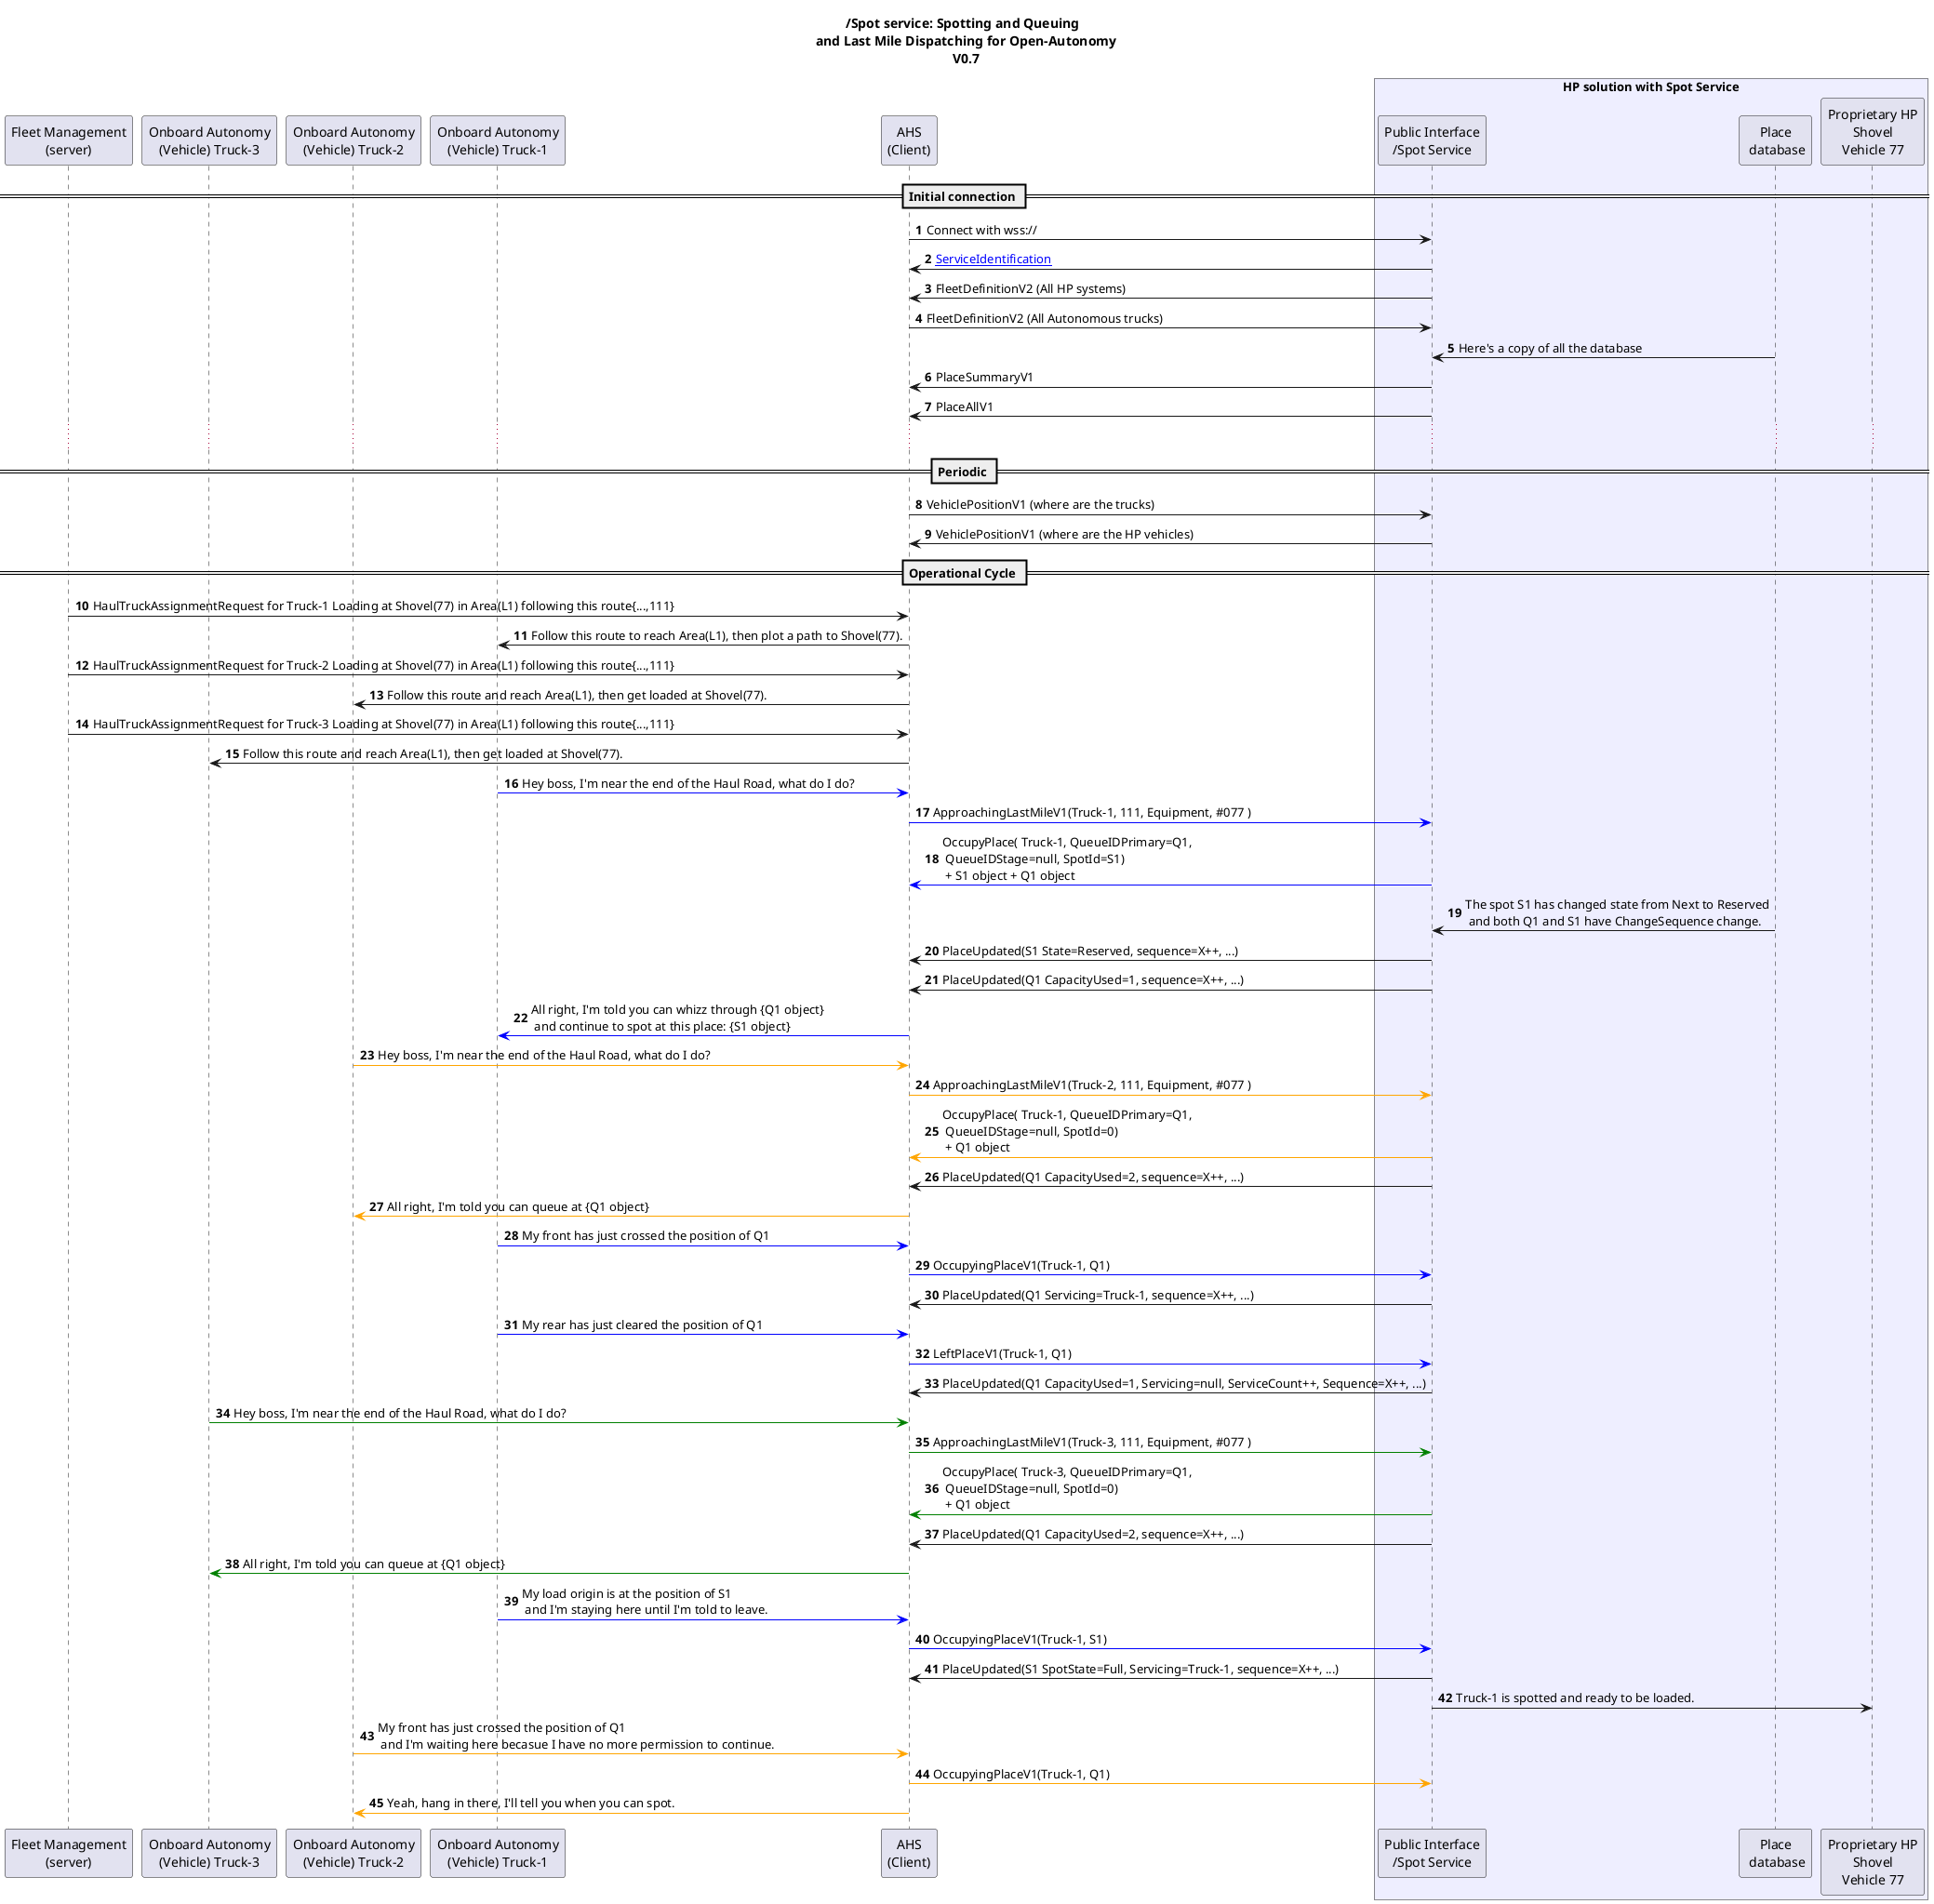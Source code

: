 
@startuml
title /Spot service: Spotting and Queuing \n and Last Mile Dispatching for Open-Autonomy\n V0.7


'V0.7 - Jan. 2023

	'Participant "Dispatcher\n(Person)" as dispatch
 	participant "Fleet Management\n(server)" as fms

	'participant "Public /Map service" as map
	participant "Onboard Autonomy\n(Vehicle) Truck-3" as uht3
	participant "Onboard Autonomy\n(Vehicle) Truck-2" as uht2
	participant "Onboard Autonomy\n(Vehicle) Truck-1" as uht1
	participant "AHS\n(Client)" as ahs

box "HP solution with Spot Service" #EEEEFF
  participant "Public Interface\n/Spot Service" as spot
	participant "Place\n database" as pdb
	'participant "Last Mile\nDispatching" as lmd
	participant "Proprietary HP\nShovel\nVehicle 77" as sho
end box



autonumber

== Initial connection ==
ahs -> spot: Connect with wss://
spot -> ahs: [[https://github.com/open-autonomy/spot/blob/main/specification/ServiceIdentification.md#spotservicev1 ServiceIdentification]]
spot -> ahs: FleetDefinitionV2 (All HP systems)
ahs -> spot: FleetDefinitionV2 (All Autonomous trucks)
pdb -> spot: Here's a copy of all the database
spot -> ahs: PlaceSummaryV1
spot -> ahs: PlaceAllV1
...

== Periodic ==
ahs -> spot: VehiclePositionV1 (where are the trucks)
spot -> ahs: VehiclePositionV1 (where are the HP vehicles)

== Operational Cycle ==
fms -> ahs: HaulTruckAssignmentRequest for Truck-1 Loading at Shovel(77) in Area(L1) following this route{...,111}
ahs -> uht1: Follow this route to reach Area(L1), then plot a path to Shovel(77).
fms -> ahs: HaulTruckAssignmentRequest for Truck-2 Loading at Shovel(77) in Area(L1) following this route{...,111}
ahs -> uht2: Follow this route and reach Area(L1), then get loaded at Shovel(77).
fms -> ahs: HaulTruckAssignmentRequest for Truck-3 Loading at Shovel(77) in Area(L1) following this route{...,111}
ahs -> uht3: Follow this route and reach Area(L1), then get loaded at Shovel(77).

uht1 -[#blue]> ahs: Hey boss, I'm near the end of the Haul Road, what do I do?
ahs -[#blue]> spot: ApproachingLastMileV1(Truck-1, 111, Equipment, #077 )
spot -[#blue]> ahs: OccupyPlace( Truck-1, QueueIDPrimary=Q1,\n QueueIDStage=null, SpotId=S1)\n + S1 object + Q1 object
pdb -> spot: The spot S1 has changed state from Next to Reserved\n and both Q1 and S1 have ChangeSequence change.
spot -> ahs: PlaceUpdated(S1 State=Reserved, sequence=X++, ...)
spot -> ahs: PlaceUpdated(Q1 CapacityUsed=1, sequence=X++, ...)
ahs -[#blue]> uht1: All right, I'm told you can whizz through {Q1 object}\n and continue to spot at this place: {S1 object}

uht2 -[#orange]> ahs: Hey boss, I'm near the end of the Haul Road, what do I do?
ahs -[#orange]> spot: ApproachingLastMileV1(Truck-2, 111, Equipment, #077 )
spot -[#orange]> ahs: OccupyPlace( Truck-1, QueueIDPrimary=Q1,\n QueueIDStage=null, SpotId=0)\n + Q1 object
spot -> ahs: PlaceUpdated(Q1 CapacityUsed=2, sequence=X++, ...)
ahs -[#orange]> uht2: All right, I'm told you can queue at {Q1 object}

uht1 -[#blue]> ahs: My front has just crossed the position of Q1
ahs -[#blue]> spot: OccupyingPlaceV1(Truck-1, Q1)
spot -> ahs: PlaceUpdated(Q1 Servicing=Truck-1, sequence=X++, ...)

uht1 -[#blue]> ahs: My rear has just cleared the position of Q1
ahs -[#blue]> spot: LeftPlaceV1(Truck-1, Q1)
spot -> ahs: PlaceUpdated(Q1 CapacityUsed=1, Servicing=null, ServiceCount++, Sequence=X++, ...)


uht3 -[#green]> ahs: Hey boss, I'm near the end of the Haul Road, what do I do?
ahs -[#green]> spot: ApproachingLastMileV1(Truck-3, 111, Equipment, #077 )
spot -[#green]> ahs: OccupyPlace( Truck-3, QueueIDPrimary=Q1,\n QueueIDStage=null, SpotId=0)\n + Q1 object
spot -> ahs: PlaceUpdated(Q1 CapacityUsed=2, sequence=X++, ...)
ahs -[#green]> uht3: All right, I'm told you can queue at {Q1 object}

uht1 -[#blue]> ahs: My load origin is at the position of S1\n and I'm staying here until I'm told to leave.
ahs -[#blue]> spot: OccupyingPlaceV1(Truck-1, S1)
spot -> ahs: PlaceUpdated(S1 SpotState=Full, Servicing=Truck-1, sequence=X++, ...)
spot -> sho: Truck-1 is spotted and ready to be loaded.

uht2 -[#orange]> ahs: My front has just crossed the position of Q1\n and I'm waiting here becasue I have no more permission to continue.
ahs -[#orange]> spot: OccupyingPlaceV1(Truck-1, Q1)
ahs -[#orange]> uht2: Yeah, hang in there, I'll tell you when you can spot.



@enduml

